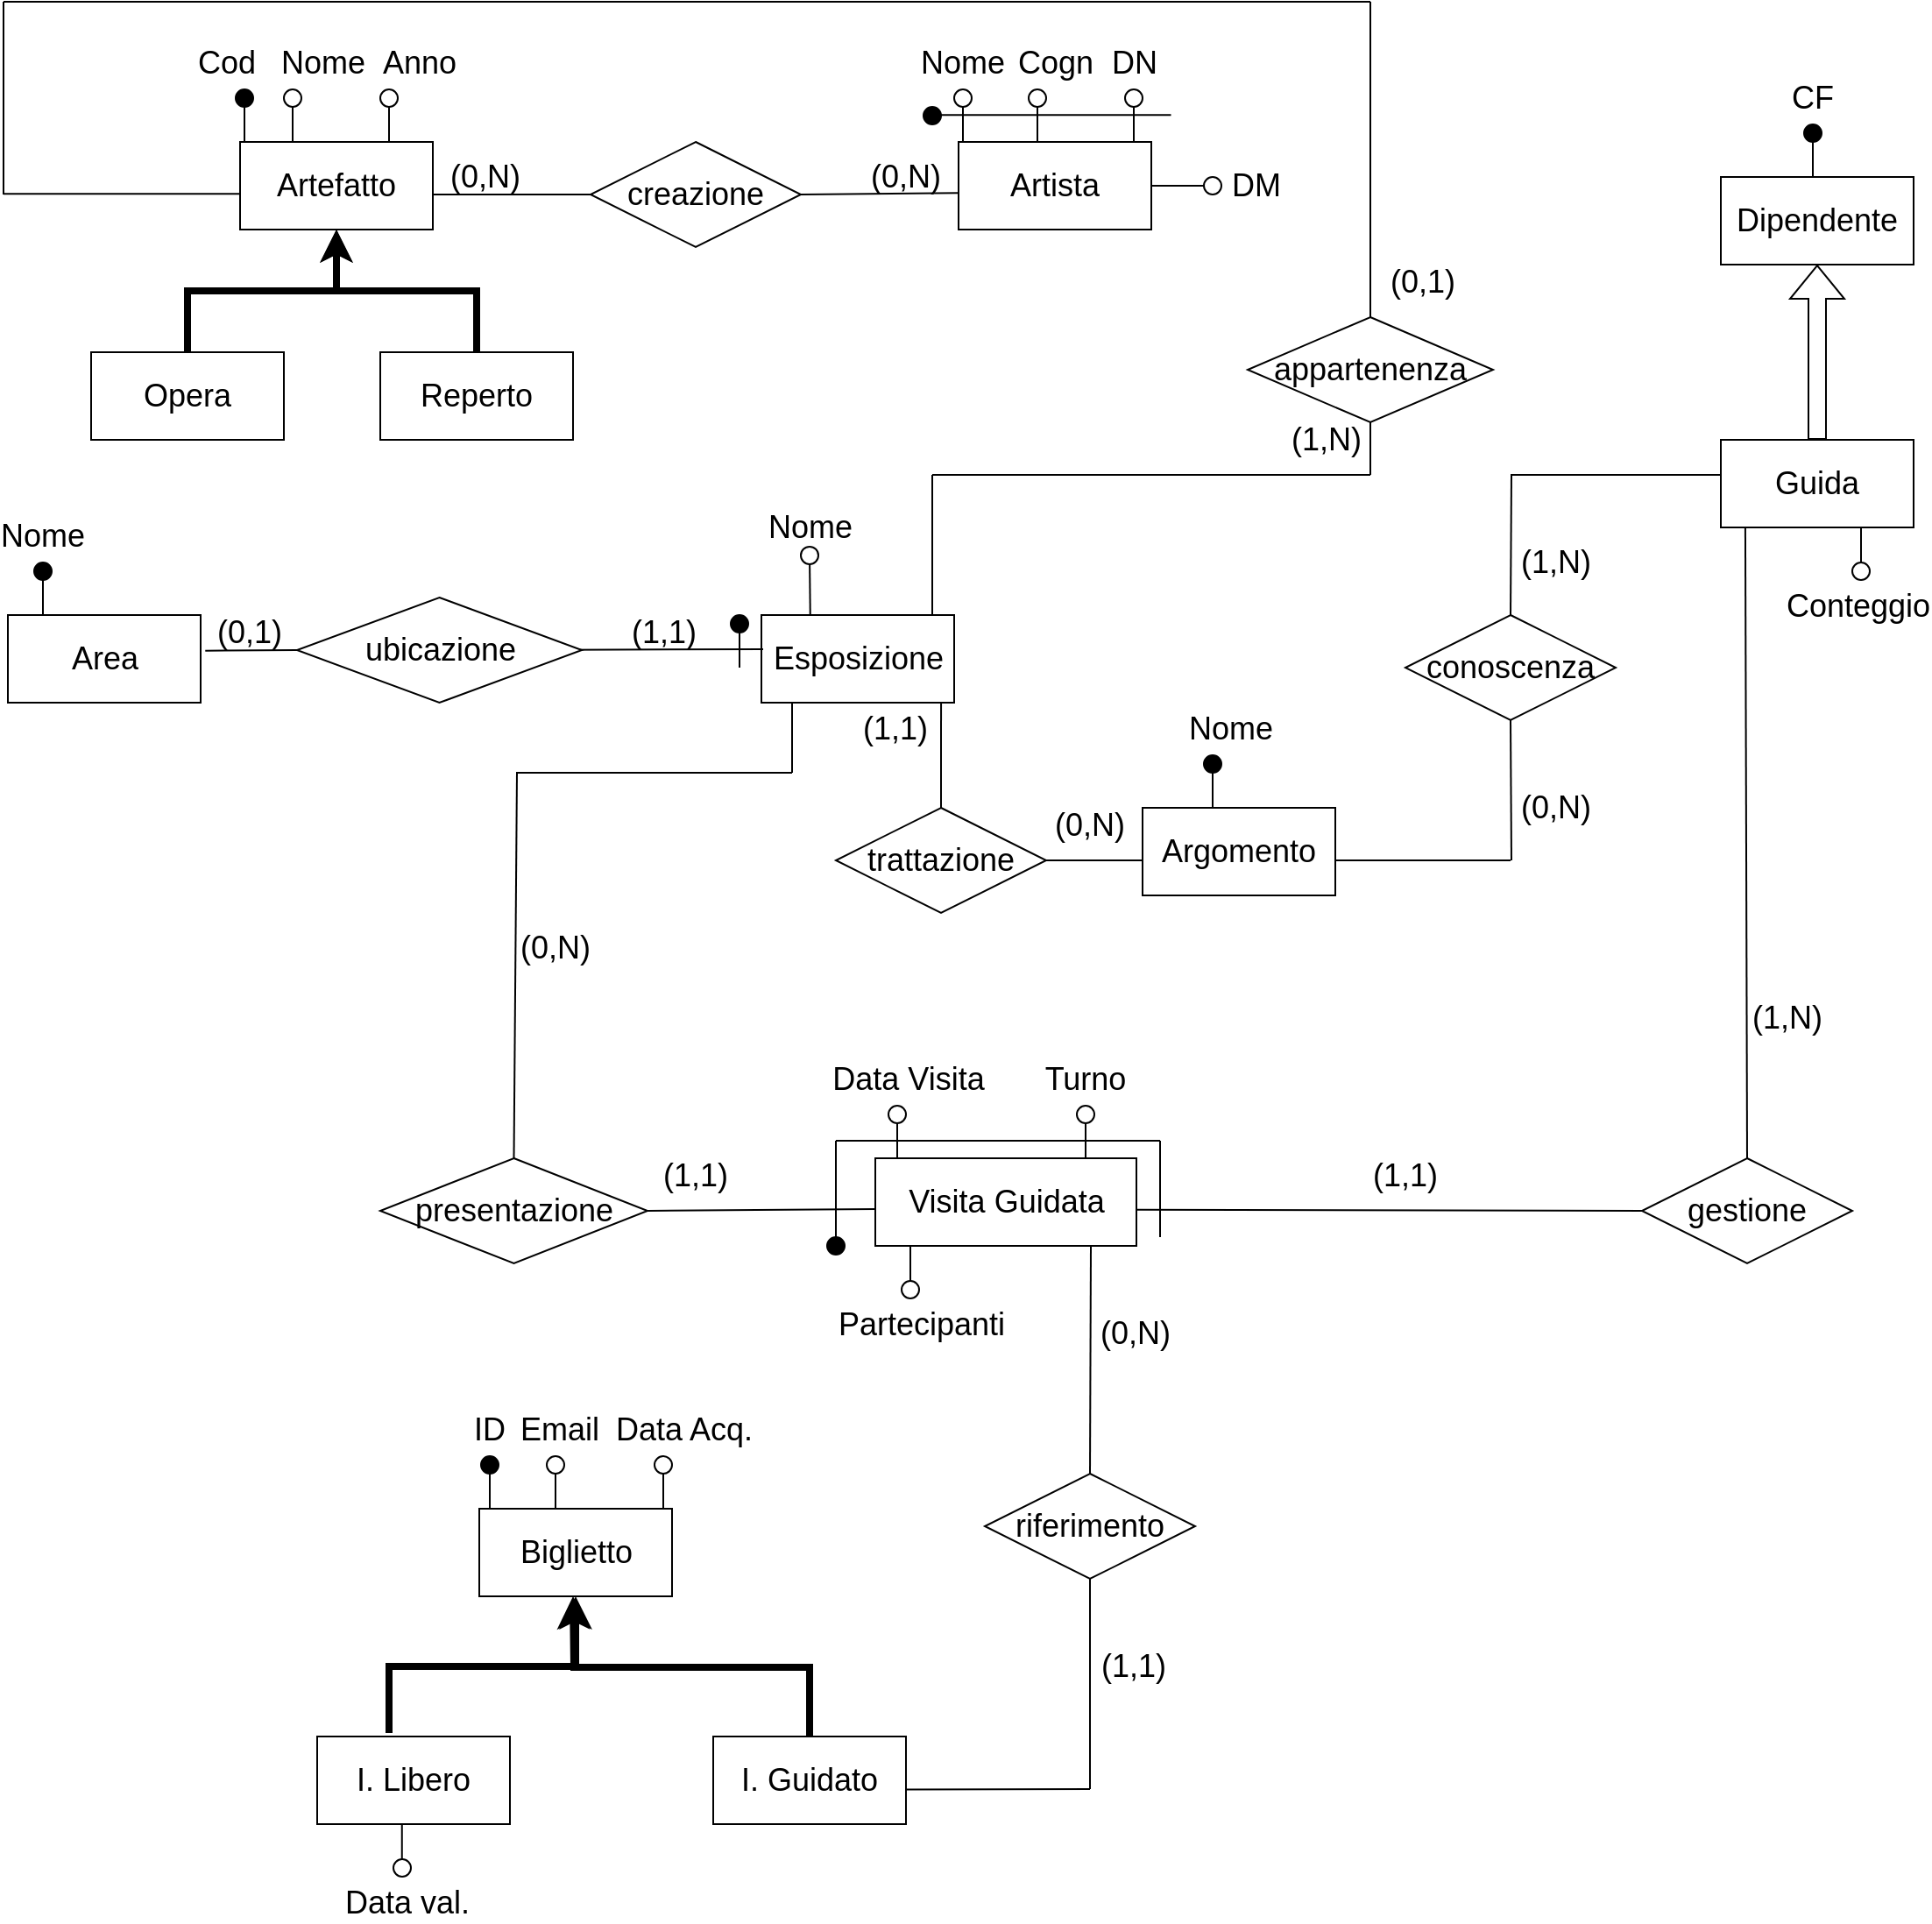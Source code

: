 <mxfile version="27.0.5">
  <diagram name="Pagina-1" id="COeQRHTQGuJaWE0zaVjj">
    <mxGraphModel dx="1822" dy="993" grid="1" gridSize="10" guides="1" tooltips="1" connect="1" arrows="1" fold="1" page="1" pageScale="1" pageWidth="1169" pageHeight="1654" math="0" shadow="0">
      <root>
        <mxCell id="0" />
        <mxCell id="1" parent="0" />
        <mxCell id="VPmdxkoRCYv9EaFTGyUe-1" value="&lt;font style=&quot;font-size: 18px;&quot;&gt;Artefatto&lt;/font&gt;" style="whiteSpace=wrap;html=1;align=center;" parent="1" vertex="1">
          <mxGeometry x="-1005" y="90" width="110" height="50" as="geometry" />
        </mxCell>
        <mxCell id="VPmdxkoRCYv9EaFTGyUe-9" value="" style="endArrow=none;html=1;rounded=0;entryX=0.5;entryY=1;entryDx=0;entryDy=0;entryPerimeter=0;" parent="1" source="VPmdxkoRCYv9EaFTGyUe-26" edge="1">
          <mxGeometry width="50" height="50" relative="1" as="geometry">
            <mxPoint x="-1002.5" y="90" as="sourcePoint" />
            <mxPoint x="-1002.5" y="70" as="targetPoint" />
          </mxGeometry>
        </mxCell>
        <mxCell id="VPmdxkoRCYv9EaFTGyUe-10" value="&lt;font style=&quot;font-size: 18px;&quot;&gt;Cod&lt;/font&gt;" style="text;html=1;align=center;verticalAlign=middle;whiteSpace=wrap;rounded=0;" parent="1" vertex="1">
          <mxGeometry x="-1035" y="40" width="45" height="10" as="geometry" />
        </mxCell>
        <mxCell id="VPmdxkoRCYv9EaFTGyUe-11" value="" style="verticalLabelPosition=bottom;verticalAlign=top;html=1;shape=mxgraph.flowchart.on-page_reference;" parent="1" vertex="1">
          <mxGeometry x="-980" y="60" width="10" height="10" as="geometry" />
        </mxCell>
        <mxCell id="VPmdxkoRCYv9EaFTGyUe-12" value="" style="endArrow=none;html=1;rounded=0;entryX=0.5;entryY=1;entryDx=0;entryDy=0;entryPerimeter=0;" parent="1" target="VPmdxkoRCYv9EaFTGyUe-11" edge="1">
          <mxGeometry width="50" height="50" relative="1" as="geometry">
            <mxPoint x="-975" y="90" as="sourcePoint" />
            <mxPoint x="-930" y="70" as="targetPoint" />
          </mxGeometry>
        </mxCell>
        <mxCell id="VPmdxkoRCYv9EaFTGyUe-13" value="&lt;font style=&quot;font-size: 18px;&quot;&gt;Nome&lt;/font&gt;" style="text;html=1;align=center;verticalAlign=middle;whiteSpace=wrap;rounded=0;" parent="1" vertex="1">
          <mxGeometry x="-980" y="40" width="45" height="10" as="geometry" />
        </mxCell>
        <mxCell id="VPmdxkoRCYv9EaFTGyUe-14" value="" style="verticalLabelPosition=bottom;verticalAlign=top;html=1;shape=mxgraph.flowchart.on-page_reference;" parent="1" vertex="1">
          <mxGeometry x="-925" y="60" width="10" height="10" as="geometry" />
        </mxCell>
        <mxCell id="VPmdxkoRCYv9EaFTGyUe-15" value="" style="endArrow=none;html=1;rounded=0;entryX=0.5;entryY=1;entryDx=0;entryDy=0;entryPerimeter=0;" parent="1" target="VPmdxkoRCYv9EaFTGyUe-14" edge="1">
          <mxGeometry width="50" height="50" relative="1" as="geometry">
            <mxPoint x="-920" y="90" as="sourcePoint" />
            <mxPoint x="-875" y="70" as="targetPoint" />
          </mxGeometry>
        </mxCell>
        <mxCell id="VPmdxkoRCYv9EaFTGyUe-16" value="&lt;font style=&quot;font-size: 18px;&quot;&gt;Anno&lt;/font&gt;" style="text;html=1;align=center;verticalAlign=middle;whiteSpace=wrap;rounded=0;" parent="1" vertex="1">
          <mxGeometry x="-925" y="40" width="45" height="10" as="geometry" />
        </mxCell>
        <mxCell id="VPmdxkoRCYv9EaFTGyUe-28" value="" style="endArrow=none;html=1;rounded=0;entryX=0.5;entryY=1;entryDx=0;entryDy=0;entryPerimeter=0;" parent="1" target="VPmdxkoRCYv9EaFTGyUe-26" edge="1">
          <mxGeometry width="50" height="50" relative="1" as="geometry">
            <mxPoint x="-1002.5" y="90" as="sourcePoint" />
            <mxPoint x="-1002.5" y="70" as="targetPoint" />
          </mxGeometry>
        </mxCell>
        <mxCell id="VPmdxkoRCYv9EaFTGyUe-26" value="" style="verticalLabelPosition=bottom;verticalAlign=top;html=1;shape=mxgraph.flowchart.on-page_reference;fillColor=#000000;" parent="1" vertex="1">
          <mxGeometry x="-1007.5" y="60" width="10" height="10" as="geometry" />
        </mxCell>
        <mxCell id="VPmdxkoRCYv9EaFTGyUe-29" value="&lt;font style=&quot;font-size: 18px;&quot;&gt;Artista&lt;/font&gt;" style="whiteSpace=wrap;html=1;align=center;" parent="1" vertex="1">
          <mxGeometry x="-595" y="90" width="110" height="50" as="geometry" />
        </mxCell>
        <mxCell id="VPmdxkoRCYv9EaFTGyUe-30" value="" style="endArrow=none;html=1;rounded=0;entryX=0.5;entryY=1;entryDx=0;entryDy=0;entryPerimeter=0;" parent="1" source="VPmdxkoRCYv9EaFTGyUe-39" edge="1">
          <mxGeometry width="50" height="50" relative="1" as="geometry">
            <mxPoint x="-592.5" y="90" as="sourcePoint" />
            <mxPoint x="-592.5" y="70" as="targetPoint" />
          </mxGeometry>
        </mxCell>
        <mxCell id="VPmdxkoRCYv9EaFTGyUe-31" value="&lt;font style=&quot;font-size: 18px;&quot;&gt;Nome&lt;/font&gt;" style="text;html=1;align=center;verticalAlign=middle;whiteSpace=wrap;rounded=0;" parent="1" vertex="1">
          <mxGeometry x="-615" y="40" width="45" height="10" as="geometry" />
        </mxCell>
        <mxCell id="VPmdxkoRCYv9EaFTGyUe-32" value="" style="verticalLabelPosition=bottom;verticalAlign=top;html=1;shape=mxgraph.flowchart.on-page_reference;" parent="1" vertex="1">
          <mxGeometry x="-555" y="60" width="10" height="10" as="geometry" />
        </mxCell>
        <mxCell id="VPmdxkoRCYv9EaFTGyUe-33" value="" style="endArrow=none;html=1;rounded=0;entryX=0.5;entryY=1;entryDx=0;entryDy=0;entryPerimeter=0;" parent="1" target="VPmdxkoRCYv9EaFTGyUe-32" edge="1">
          <mxGeometry width="50" height="50" relative="1" as="geometry">
            <mxPoint x="-550" y="90" as="sourcePoint" />
            <mxPoint x="-505" y="70" as="targetPoint" />
          </mxGeometry>
        </mxCell>
        <mxCell id="VPmdxkoRCYv9EaFTGyUe-34" value="&lt;font style=&quot;font-size: 18px;&quot;&gt;Cogn&lt;/font&gt;" style="text;html=1;align=center;verticalAlign=middle;whiteSpace=wrap;rounded=0;" parent="1" vertex="1">
          <mxGeometry x="-562.5" y="40" width="45" height="10" as="geometry" />
        </mxCell>
        <mxCell id="VPmdxkoRCYv9EaFTGyUe-35" value="" style="verticalLabelPosition=bottom;verticalAlign=top;html=1;shape=mxgraph.flowchart.on-page_reference;" parent="1" vertex="1">
          <mxGeometry x="-500" y="60" width="10" height="10" as="geometry" />
        </mxCell>
        <mxCell id="VPmdxkoRCYv9EaFTGyUe-36" value="" style="endArrow=none;html=1;rounded=0;entryX=0.5;entryY=1;entryDx=0;entryDy=0;entryPerimeter=0;" parent="1" target="VPmdxkoRCYv9EaFTGyUe-35" edge="1">
          <mxGeometry width="50" height="50" relative="1" as="geometry">
            <mxPoint x="-495" y="90" as="sourcePoint" />
            <mxPoint x="-450" y="70" as="targetPoint" />
          </mxGeometry>
        </mxCell>
        <mxCell id="VPmdxkoRCYv9EaFTGyUe-37" value="&lt;font style=&quot;font-size: 18px;&quot;&gt;DN&lt;/font&gt;" style="text;html=1;align=center;verticalAlign=middle;whiteSpace=wrap;rounded=0;" parent="1" vertex="1">
          <mxGeometry x="-517.5" y="40" width="45" height="10" as="geometry" />
        </mxCell>
        <mxCell id="VPmdxkoRCYv9EaFTGyUe-38" value="" style="endArrow=none;html=1;rounded=0;entryX=0.5;entryY=1;entryDx=0;entryDy=0;entryPerimeter=0;" parent="1" target="VPmdxkoRCYv9EaFTGyUe-39" edge="1">
          <mxGeometry width="50" height="50" relative="1" as="geometry">
            <mxPoint x="-592.5" y="90" as="sourcePoint" />
            <mxPoint x="-592.5" y="70" as="targetPoint" />
          </mxGeometry>
        </mxCell>
        <mxCell id="VPmdxkoRCYv9EaFTGyUe-39" value="" style="verticalLabelPosition=bottom;verticalAlign=top;html=1;shape=mxgraph.flowchart.on-page_reference;fillColor=#FFFFFF;" parent="1" vertex="1">
          <mxGeometry x="-597.5" y="60" width="10" height="10" as="geometry" />
        </mxCell>
        <mxCell id="VPmdxkoRCYv9EaFTGyUe-52" value="" style="endArrow=none;html=1;rounded=0;exitX=1;exitY=0.5;exitDx=0;exitDy=0;" parent="1" source="VPmdxkoRCYv9EaFTGyUe-51" edge="1">
          <mxGeometry width="50" height="50" relative="1" as="geometry">
            <mxPoint x="-432.5" y="120" as="sourcePoint" />
            <mxPoint x="-455" y="115" as="targetPoint" />
          </mxGeometry>
        </mxCell>
        <mxCell id="VPmdxkoRCYv9EaFTGyUe-53" value="&lt;font style=&quot;font-size: 18px;&quot;&gt;DM&lt;/font&gt;" style="text;html=1;align=center;verticalAlign=middle;whiteSpace=wrap;rounded=0;" parent="1" vertex="1">
          <mxGeometry x="-445" y="110" width="40" height="10" as="geometry" />
        </mxCell>
        <mxCell id="VPmdxkoRCYv9EaFTGyUe-54" value="" style="endArrow=none;html=1;rounded=0;exitX=1;exitY=0.5;exitDx=0;exitDy=0;" parent="1" source="VPmdxkoRCYv9EaFTGyUe-29" target="VPmdxkoRCYv9EaFTGyUe-51" edge="1">
          <mxGeometry width="50" height="50" relative="1" as="geometry">
            <mxPoint x="-485" y="115" as="sourcePoint" />
            <mxPoint x="-455" y="115" as="targetPoint" />
          </mxGeometry>
        </mxCell>
        <mxCell id="VPmdxkoRCYv9EaFTGyUe-51" value="" style="verticalLabelPosition=bottom;verticalAlign=top;html=1;shape=mxgraph.flowchart.on-page_reference;" parent="1" vertex="1">
          <mxGeometry x="-455" y="110" width="10" height="10" as="geometry" />
        </mxCell>
        <mxCell id="VPmdxkoRCYv9EaFTGyUe-55" value="" style="endArrow=none;html=1;rounded=0;" parent="1" edge="1">
          <mxGeometry width="50" height="50" relative="1" as="geometry">
            <mxPoint x="-606.25" y="74.58" as="sourcePoint" />
            <mxPoint x="-473.75" y="74.58" as="targetPoint" />
          </mxGeometry>
        </mxCell>
        <mxCell id="VPmdxkoRCYv9EaFTGyUe-56" value="" style="verticalLabelPosition=bottom;verticalAlign=top;html=1;shape=mxgraph.flowchart.on-page_reference;fillColor=#000000;" parent="1" vertex="1">
          <mxGeometry x="-615" y="70" width="10" height="10" as="geometry" />
        </mxCell>
        <mxCell id="VPmdxkoRCYv9EaFTGyUe-57" value="" style="endArrow=none;html=1;rounded=0;entryX=0;entryY=0.5;entryDx=0;entryDy=0;" parent="1" target="VPmdxkoRCYv9EaFTGyUe-59" edge="1">
          <mxGeometry width="50" height="50" relative="1" as="geometry">
            <mxPoint x="-895" y="120" as="sourcePoint" />
            <mxPoint x="-805" y="120" as="targetPoint" />
          </mxGeometry>
        </mxCell>
        <mxCell id="VPmdxkoRCYv9EaFTGyUe-58" value="" style="endArrow=none;html=1;rounded=0;exitX=1;exitY=0.5;exitDx=0;exitDy=0;" parent="1" source="VPmdxkoRCYv9EaFTGyUe-59" edge="1">
          <mxGeometry width="50" height="50" relative="1" as="geometry">
            <mxPoint x="-685" y="119" as="sourcePoint" />
            <mxPoint x="-595" y="119.17" as="targetPoint" />
          </mxGeometry>
        </mxCell>
        <mxCell id="VPmdxkoRCYv9EaFTGyUe-59" value="&lt;font style=&quot;font-size: 18px;&quot;&gt;creazione&lt;/font&gt;" style="shape=rhombus;perimeter=rhombusPerimeter;whiteSpace=wrap;html=1;align=center;" parent="1" vertex="1">
          <mxGeometry x="-805" y="90" width="120" height="60" as="geometry" />
        </mxCell>
        <mxCell id="VPmdxkoRCYv9EaFTGyUe-68" style="edgeStyle=orthogonalEdgeStyle;rounded=0;orthogonalLoop=1;jettySize=auto;html=1;entryX=0.5;entryY=1;entryDx=0;entryDy=0;strokeWidth=4;" parent="1" source="VPmdxkoRCYv9EaFTGyUe-66" target="VPmdxkoRCYv9EaFTGyUe-1" edge="1">
          <mxGeometry relative="1" as="geometry" />
        </mxCell>
        <mxCell id="VPmdxkoRCYv9EaFTGyUe-66" value="&lt;font style=&quot;font-size: 18px;&quot;&gt;Opera&lt;/font&gt;" style="whiteSpace=wrap;html=1;align=center;" parent="1" vertex="1">
          <mxGeometry x="-1090" y="210" width="110" height="50" as="geometry" />
        </mxCell>
        <mxCell id="VPmdxkoRCYv9EaFTGyUe-69" style="edgeStyle=orthogonalEdgeStyle;rounded=0;orthogonalLoop=1;jettySize=auto;html=1;entryX=0.5;entryY=1;entryDx=0;entryDy=0;strokeWidth=4;" parent="1" source="VPmdxkoRCYv9EaFTGyUe-67" target="VPmdxkoRCYv9EaFTGyUe-1" edge="1">
          <mxGeometry relative="1" as="geometry" />
        </mxCell>
        <mxCell id="VPmdxkoRCYv9EaFTGyUe-67" value="&lt;font style=&quot;font-size: 18px;&quot;&gt;Reperto&lt;/font&gt;" style="whiteSpace=wrap;html=1;align=center;" parent="1" vertex="1">
          <mxGeometry x="-925" y="210" width="110" height="50" as="geometry" />
        </mxCell>
        <mxCell id="VPmdxkoRCYv9EaFTGyUe-70" value="&lt;font style=&quot;font-size: 18px;&quot;&gt;(0,N)&lt;/font&gt;" style="text;html=1;align=center;verticalAlign=middle;whiteSpace=wrap;rounded=0;" parent="1" vertex="1">
          <mxGeometry x="-885" y="100" width="40" height="20" as="geometry" />
        </mxCell>
        <mxCell id="VPmdxkoRCYv9EaFTGyUe-71" value="&lt;font style=&quot;font-size: 18px;&quot;&gt;(0,N)&lt;/font&gt;" style="text;html=1;align=center;verticalAlign=middle;whiteSpace=wrap;rounded=0;" parent="1" vertex="1">
          <mxGeometry x="-645" y="100" width="40" height="20" as="geometry" />
        </mxCell>
        <mxCell id="VPmdxkoRCYv9EaFTGyUe-121" value="&lt;span style=&quot;font-size: 18px;&quot;&gt;Area&lt;/span&gt;" style="whiteSpace=wrap;html=1;align=center;" parent="1" vertex="1">
          <mxGeometry x="-1137.5" y="360" width="110" height="50" as="geometry" />
        </mxCell>
        <mxCell id="VPmdxkoRCYv9EaFTGyUe-122" value="" style="endArrow=none;html=1;rounded=0;entryX=0.5;entryY=1;entryDx=0;entryDy=0;entryPerimeter=0;" parent="1" source="VPmdxkoRCYv9EaFTGyUe-131" edge="1">
          <mxGeometry width="50" height="50" relative="1" as="geometry">
            <mxPoint x="-1117.5" y="360" as="sourcePoint" />
            <mxPoint x="-1117.5" y="340" as="targetPoint" />
          </mxGeometry>
        </mxCell>
        <mxCell id="VPmdxkoRCYv9EaFTGyUe-123" value="&lt;span style=&quot;font-size: 18px;&quot;&gt;Nome&lt;/span&gt;" style="text;html=1;align=center;verticalAlign=middle;whiteSpace=wrap;rounded=0;" parent="1" vertex="1">
          <mxGeometry x="-1140" y="310" width="45" height="10" as="geometry" />
        </mxCell>
        <mxCell id="VPmdxkoRCYv9EaFTGyUe-130" value="" style="endArrow=none;html=1;rounded=0;entryX=0.5;entryY=1;entryDx=0;entryDy=0;entryPerimeter=0;" parent="1" target="VPmdxkoRCYv9EaFTGyUe-131" edge="1">
          <mxGeometry width="50" height="50" relative="1" as="geometry">
            <mxPoint x="-1117.5" y="360" as="sourcePoint" />
            <mxPoint x="-1117.5" y="340" as="targetPoint" />
          </mxGeometry>
        </mxCell>
        <mxCell id="VPmdxkoRCYv9EaFTGyUe-131" value="" style="verticalLabelPosition=bottom;verticalAlign=top;html=1;shape=mxgraph.flowchart.on-page_reference;fillColor=#000000;" parent="1" vertex="1">
          <mxGeometry x="-1122.5" y="330" width="10" height="10" as="geometry" />
        </mxCell>
        <mxCell id="VPmdxkoRCYv9EaFTGyUe-138" value="&lt;span style=&quot;font-size: 18px;&quot;&gt;Esposizione&lt;/span&gt;" style="whiteSpace=wrap;html=1;align=center;" parent="1" vertex="1">
          <mxGeometry x="-707.5" y="360" width="110" height="50" as="geometry" />
        </mxCell>
        <mxCell id="VPmdxkoRCYv9EaFTGyUe-154" value="" style="endArrow=none;html=1;rounded=0;entryX=0;entryY=0.5;entryDx=0;entryDy=0;exitX=1.024;exitY=0.407;exitDx=0;exitDy=0;exitPerimeter=0;" parent="1" source="VPmdxkoRCYv9EaFTGyUe-121" target="VPmdxkoRCYv9EaFTGyUe-156" edge="1">
          <mxGeometry width="50" height="50" relative="1" as="geometry">
            <mxPoint x="-1032.5" y="380" as="sourcePoint" />
            <mxPoint x="-942.5" y="380" as="targetPoint" />
          </mxGeometry>
        </mxCell>
        <mxCell id="VPmdxkoRCYv9EaFTGyUe-155" value="" style="endArrow=none;html=1;rounded=0;exitX=1;exitY=0.5;exitDx=0;exitDy=0;entryX=0.009;entryY=0.39;entryDx=0;entryDy=0;entryPerimeter=0;" parent="1" target="VPmdxkoRCYv9EaFTGyUe-138" edge="1">
          <mxGeometry width="50" height="50" relative="1" as="geometry">
            <mxPoint x="-852.5" y="380" as="sourcePoint" />
            <mxPoint x="-733.5" y="379.17" as="targetPoint" />
          </mxGeometry>
        </mxCell>
        <mxCell id="VPmdxkoRCYv9EaFTGyUe-156" value="&lt;span style=&quot;font-size: 18px;&quot;&gt;ubicazione&lt;/span&gt;" style="shape=rhombus;perimeter=rhombusPerimeter;whiteSpace=wrap;html=1;align=center;" parent="1" vertex="1">
          <mxGeometry x="-972.5" y="350" width="162.5" height="60" as="geometry" />
        </mxCell>
        <mxCell id="VPmdxkoRCYv9EaFTGyUe-157" value="&lt;font style=&quot;font-size: 18px;&quot;&gt;(0,1)&lt;/font&gt;" style="text;html=1;align=center;verticalAlign=middle;whiteSpace=wrap;rounded=0;" parent="1" vertex="1">
          <mxGeometry x="-1017.5" y="360" width="35" height="20" as="geometry" />
        </mxCell>
        <mxCell id="VPmdxkoRCYv9EaFTGyUe-158" value="&lt;font style=&quot;font-size: 18px;&quot;&gt;(1,1)&lt;/font&gt;" style="text;html=1;align=center;verticalAlign=middle;whiteSpace=wrap;rounded=0;" parent="1" vertex="1">
          <mxGeometry x="-783.5" y="360" width="40" height="20" as="geometry" />
        </mxCell>
        <mxCell id="VPmdxkoRCYv9EaFTGyUe-184" value="" style="endArrow=none;html=1;rounded=0;entryX=0.617;entryY=-0.019;entryDx=0;entryDy=0;entryPerimeter=0;" parent="1" source="VPmdxkoRCYv9EaFTGyUe-186" edge="1">
          <mxGeometry width="50" height="50" relative="1" as="geometry">
            <mxPoint x="-725.12" y="325.95" as="sourcePoint" />
            <mxPoint x="-679.63" y="360.0" as="targetPoint" />
          </mxGeometry>
        </mxCell>
        <mxCell id="VPmdxkoRCYv9EaFTGyUe-186" value="" style="verticalLabelPosition=bottom;verticalAlign=top;html=1;shape=mxgraph.flowchart.on-page_reference;fillColor=#FFFFFF;" parent="1" vertex="1">
          <mxGeometry x="-685" y="320.95" width="10" height="10" as="geometry" />
        </mxCell>
        <mxCell id="VPmdxkoRCYv9EaFTGyUe-196" value="" style="endArrow=none;html=1;rounded=0;entryX=0;entryY=0.5;entryDx=0;entryDy=0;" parent="1" edge="1">
          <mxGeometry relative="1" as="geometry">
            <mxPoint x="-1140" y="119.6" as="sourcePoint" />
            <mxPoint x="-1005" y="119.6" as="targetPoint" />
          </mxGeometry>
        </mxCell>
        <mxCell id="VPmdxkoRCYv9EaFTGyUe-197" value="" style="endArrow=none;html=1;rounded=0;" parent="1" edge="1">
          <mxGeometry relative="1" as="geometry">
            <mxPoint x="-1140" y="10" as="sourcePoint" />
            <mxPoint x="-360" y="10" as="targetPoint" />
          </mxGeometry>
        </mxCell>
        <mxCell id="VPmdxkoRCYv9EaFTGyUe-198" value="" style="endArrow=none;html=1;rounded=0;" parent="1" edge="1">
          <mxGeometry relative="1" as="geometry">
            <mxPoint x="-1140" y="120" as="sourcePoint" />
            <mxPoint x="-1140" y="10" as="targetPoint" />
          </mxGeometry>
        </mxCell>
        <mxCell id="VPmdxkoRCYv9EaFTGyUe-199" value="" style="endArrow=none;html=1;rounded=0;exitX=0.5;exitY=0;exitDx=0;exitDy=0;" parent="1" source="VPmdxkoRCYv9EaFTGyUe-200" edge="1">
          <mxGeometry relative="1" as="geometry">
            <mxPoint x="-360" y="70" as="sourcePoint" />
            <mxPoint x="-360" y="10" as="targetPoint" />
          </mxGeometry>
        </mxCell>
        <mxCell id="VPmdxkoRCYv9EaFTGyUe-200" value="&lt;span style=&quot;font-size: 18px;&quot;&gt;appartenenza&lt;/span&gt;" style="shape=rhombus;perimeter=rhombusPerimeter;whiteSpace=wrap;html=1;align=center;" parent="1" vertex="1">
          <mxGeometry x="-430" y="190" width="140" height="60" as="geometry" />
        </mxCell>
        <mxCell id="VPmdxkoRCYv9EaFTGyUe-201" value="" style="endArrow=none;html=1;rounded=0;" parent="1" edge="1">
          <mxGeometry relative="1" as="geometry">
            <mxPoint x="-610" y="360" as="sourcePoint" />
            <mxPoint x="-610" y="280" as="targetPoint" />
          </mxGeometry>
        </mxCell>
        <mxCell id="VPmdxkoRCYv9EaFTGyUe-202" value="" style="endArrow=none;html=1;rounded=0;" parent="1" edge="1">
          <mxGeometry relative="1" as="geometry">
            <mxPoint x="-610" y="280" as="sourcePoint" />
            <mxPoint x="-360" y="280" as="targetPoint" />
          </mxGeometry>
        </mxCell>
        <mxCell id="VPmdxkoRCYv9EaFTGyUe-203" value="" style="endArrow=none;html=1;rounded=0;entryX=0.5;entryY=1;entryDx=0;entryDy=0;" parent="1" target="VPmdxkoRCYv9EaFTGyUe-200" edge="1">
          <mxGeometry relative="1" as="geometry">
            <mxPoint x="-360" y="280" as="sourcePoint" />
            <mxPoint x="-470" y="510" as="targetPoint" />
          </mxGeometry>
        </mxCell>
        <mxCell id="VPmdxkoRCYv9EaFTGyUe-204" value="&lt;font style=&quot;font-size: 18px;&quot;&gt;(1,N)&lt;/font&gt;" style="text;html=1;align=center;verticalAlign=middle;whiteSpace=wrap;rounded=0;" parent="1" vertex="1">
          <mxGeometry x="-405" y="250" width="40" height="20" as="geometry" />
        </mxCell>
        <mxCell id="VPmdxkoRCYv9EaFTGyUe-205" value="&lt;font style=&quot;font-size: 18px;&quot;&gt;(0,1)&lt;/font&gt;" style="text;html=1;align=center;verticalAlign=middle;whiteSpace=wrap;rounded=0;" parent="1" vertex="1">
          <mxGeometry x="-350" y="160" width="40" height="20" as="geometry" />
        </mxCell>
        <mxCell id="VPmdxkoRCYv9EaFTGyUe-206" value="&lt;font style=&quot;font-size: 18px;&quot;&gt;Dipendente&lt;/font&gt;" style="whiteSpace=wrap;html=1;align=center;" parent="1" vertex="1">
          <mxGeometry x="-160" y="110" width="110" height="50" as="geometry" />
        </mxCell>
        <mxCell id="VPmdxkoRCYv9EaFTGyUe-207" value="" style="endArrow=none;html=1;rounded=0;entryX=0.5;entryY=1;entryDx=0;entryDy=0;entryPerimeter=0;" parent="1" source="VPmdxkoRCYv9EaFTGyUe-216" edge="1">
          <mxGeometry width="50" height="50" relative="1" as="geometry">
            <mxPoint x="-107.5" y="110" as="sourcePoint" />
            <mxPoint x="-107.5" y="90" as="targetPoint" />
          </mxGeometry>
        </mxCell>
        <mxCell id="VPmdxkoRCYv9EaFTGyUe-208" value="&lt;span style=&quot;font-size: 18px;&quot;&gt;CF&lt;/span&gt;" style="text;html=1;align=center;verticalAlign=middle;whiteSpace=wrap;rounded=0;" parent="1" vertex="1">
          <mxGeometry x="-130" y="60" width="45" height="10" as="geometry" />
        </mxCell>
        <mxCell id="VPmdxkoRCYv9EaFTGyUe-215" value="" style="endArrow=none;html=1;rounded=0;entryX=0.5;entryY=1;entryDx=0;entryDy=0;entryPerimeter=0;" parent="1" target="VPmdxkoRCYv9EaFTGyUe-216" edge="1">
          <mxGeometry width="50" height="50" relative="1" as="geometry">
            <mxPoint x="-107.5" y="110" as="sourcePoint" />
            <mxPoint x="-107.5" y="90" as="targetPoint" />
          </mxGeometry>
        </mxCell>
        <mxCell id="VPmdxkoRCYv9EaFTGyUe-216" value="" style="verticalLabelPosition=bottom;verticalAlign=top;html=1;shape=mxgraph.flowchart.on-page_reference;fillColor=#000000;" parent="1" vertex="1">
          <mxGeometry x="-112.5" y="80" width="10" height="10" as="geometry" />
        </mxCell>
        <mxCell id="VPmdxkoRCYv9EaFTGyUe-228" value="&lt;span style=&quot;font-size: 18px;&quot;&gt;Guida&lt;/span&gt;" style="whiteSpace=wrap;html=1;align=center;" parent="1" vertex="1">
          <mxGeometry x="-160" y="260" width="110" height="50" as="geometry" />
        </mxCell>
        <mxCell id="VPmdxkoRCYv9EaFTGyUe-236" value="" style="verticalLabelPosition=bottom;verticalAlign=top;html=1;shape=mxgraph.flowchart.on-page_reference;" parent="1" vertex="1">
          <mxGeometry x="-85" y="330" width="10" height="10" as="geometry" />
        </mxCell>
        <mxCell id="VPmdxkoRCYv9EaFTGyUe-237" value="" style="endArrow=none;html=1;rounded=0;entryX=0.5;entryY=0;entryDx=0;entryDy=0;entryPerimeter=0;" parent="1" target="VPmdxkoRCYv9EaFTGyUe-236" edge="1">
          <mxGeometry width="50" height="50" relative="1" as="geometry">
            <mxPoint x="-80" y="310" as="sourcePoint" />
            <mxPoint x="-34" y="340" as="targetPoint" />
          </mxGeometry>
        </mxCell>
        <mxCell id="VPmdxkoRCYv9EaFTGyUe-238" value="&lt;span style=&quot;font-size: 18px;&quot;&gt;Conteggio&lt;/span&gt;" style="text;html=1;align=center;verticalAlign=middle;whiteSpace=wrap;rounded=0;" parent="1" vertex="1">
          <mxGeometry x="-104" y="350" width="45" height="10" as="geometry" />
        </mxCell>
        <mxCell id="VPmdxkoRCYv9EaFTGyUe-243" value="&lt;span style=&quot;font-size: 18px;&quot;&gt;Argomento&lt;/span&gt;" style="whiteSpace=wrap;html=1;align=center;" parent="1" vertex="1">
          <mxGeometry x="-490" y="470" width="110" height="50" as="geometry" />
        </mxCell>
        <mxCell id="VPmdxkoRCYv9EaFTGyUe-246" value="" style="verticalLabelPosition=bottom;verticalAlign=top;html=1;shape=mxgraph.flowchart.on-page_reference;fillColor=#000000;" parent="1" vertex="1">
          <mxGeometry x="-455" y="440" width="10" height="10" as="geometry" />
        </mxCell>
        <mxCell id="VPmdxkoRCYv9EaFTGyUe-247" value="" style="endArrow=none;html=1;rounded=0;entryX=0.5;entryY=1;entryDx=0;entryDy=0;entryPerimeter=0;" parent="1" target="VPmdxkoRCYv9EaFTGyUe-246" edge="1">
          <mxGeometry width="50" height="50" relative="1" as="geometry">
            <mxPoint x="-450" y="470" as="sourcePoint" />
            <mxPoint x="-405" y="450" as="targetPoint" />
          </mxGeometry>
        </mxCell>
        <mxCell id="VPmdxkoRCYv9EaFTGyUe-248" value="&lt;font style=&quot;font-size: 18px;&quot;&gt;Nome&lt;/font&gt;" style="text;html=1;align=center;verticalAlign=middle;whiteSpace=wrap;rounded=0;" parent="1" vertex="1">
          <mxGeometry x="-462.5" y="420" width="45" height="10" as="geometry" />
        </mxCell>
        <mxCell id="VPmdxkoRCYv9EaFTGyUe-258" value="" style="endArrow=none;html=1;rounded=0;entryX=0.5;entryY=0;entryDx=0;entryDy=0;exitX=0.932;exitY=1;exitDx=0;exitDy=0;exitPerimeter=0;" parent="1" source="VPmdxkoRCYv9EaFTGyUe-138" target="VPmdxkoRCYv9EaFTGyUe-260" edge="1">
          <mxGeometry width="50" height="50" relative="1" as="geometry">
            <mxPoint x="-790" y="500" as="sourcePoint" />
            <mxPoint x="-700" y="500" as="targetPoint" />
          </mxGeometry>
        </mxCell>
        <mxCell id="VPmdxkoRCYv9EaFTGyUe-259" value="" style="endArrow=none;html=1;rounded=0;exitX=1;exitY=0.5;exitDx=0;exitDy=0;" parent="1" source="VPmdxkoRCYv9EaFTGyUe-260" edge="1">
          <mxGeometry width="50" height="50" relative="1" as="geometry">
            <mxPoint x="-580" y="499" as="sourcePoint" />
            <mxPoint x="-490" y="500" as="targetPoint" />
          </mxGeometry>
        </mxCell>
        <mxCell id="VPmdxkoRCYv9EaFTGyUe-260" value="&lt;span style=&quot;font-size: 18px;&quot;&gt;trattazione&lt;/span&gt;" style="shape=rhombus;perimeter=rhombusPerimeter;whiteSpace=wrap;html=1;align=center;" parent="1" vertex="1">
          <mxGeometry x="-665" y="470" width="120" height="60" as="geometry" />
        </mxCell>
        <mxCell id="VPmdxkoRCYv9EaFTGyUe-261" value="&lt;font style=&quot;font-size: 18px;&quot;&gt;(1,1)&lt;/font&gt;" style="text;html=1;align=center;verticalAlign=middle;whiteSpace=wrap;rounded=0;" parent="1" vertex="1">
          <mxGeometry x="-651.5" y="415" width="40" height="20" as="geometry" />
        </mxCell>
        <mxCell id="VPmdxkoRCYv9EaFTGyUe-262" value="&lt;font style=&quot;font-size: 18px;&quot;&gt;(0,N)&lt;/font&gt;" style="text;html=1;align=center;verticalAlign=middle;whiteSpace=wrap;rounded=0;" parent="1" vertex="1">
          <mxGeometry x="-540" y="470" width="40" height="20" as="geometry" />
        </mxCell>
        <mxCell id="VPmdxkoRCYv9EaFTGyUe-263" value="&lt;span style=&quot;font-size: 18px;&quot;&gt;conoscenza&lt;/span&gt;" style="shape=rhombus;perimeter=rhombusPerimeter;whiteSpace=wrap;html=1;align=center;" parent="1" vertex="1">
          <mxGeometry x="-340" y="360" width="120" height="60" as="geometry" />
        </mxCell>
        <mxCell id="VPmdxkoRCYv9EaFTGyUe-264" value="" style="endArrow=none;html=1;rounded=0;exitX=0.5;exitY=0;exitDx=0;exitDy=0;" parent="1" source="VPmdxkoRCYv9EaFTGyUe-263" edge="1">
          <mxGeometry width="50" height="50" relative="1" as="geometry">
            <mxPoint x="-331.5" y="300" as="sourcePoint" />
            <mxPoint x="-279.5" y="280" as="targetPoint" />
          </mxGeometry>
        </mxCell>
        <mxCell id="VPmdxkoRCYv9EaFTGyUe-265" value="&lt;font style=&quot;font-size: 18px;&quot;&gt;(1,N)&lt;/font&gt;" style="text;html=1;align=center;verticalAlign=middle;whiteSpace=wrap;rounded=0;" parent="1" vertex="1">
          <mxGeometry x="-274" y="320" width="40" height="20" as="geometry" />
        </mxCell>
        <mxCell id="VPmdxkoRCYv9EaFTGyUe-266" value="" style="endArrow=none;html=1;rounded=0;exitX=0.5;exitY=0;exitDx=0;exitDy=0;entryX=0.5;entryY=1;entryDx=0;entryDy=0;" parent="1" target="VPmdxkoRCYv9EaFTGyUe-263" edge="1">
          <mxGeometry width="50" height="50" relative="1" as="geometry">
            <mxPoint x="-279.5" y="500" as="sourcePoint" />
            <mxPoint x="-279.5" y="420" as="targetPoint" />
          </mxGeometry>
        </mxCell>
        <mxCell id="VPmdxkoRCYv9EaFTGyUe-267" value="&lt;font style=&quot;font-size: 18px;&quot;&gt;(0,N)&lt;/font&gt;" style="text;html=1;align=center;verticalAlign=middle;whiteSpace=wrap;rounded=0;" parent="1" vertex="1">
          <mxGeometry x="-274" y="460" width="40" height="20" as="geometry" />
        </mxCell>
        <mxCell id="VPmdxkoRCYv9EaFTGyUe-268" value="" style="endArrow=none;html=1;rounded=0;" parent="1" edge="1">
          <mxGeometry width="50" height="50" relative="1" as="geometry">
            <mxPoint x="-280" y="280" as="sourcePoint" />
            <mxPoint x="-160" y="280" as="targetPoint" />
          </mxGeometry>
        </mxCell>
        <mxCell id="VPmdxkoRCYv9EaFTGyUe-269" value="" style="endArrow=none;html=1;rounded=0;" parent="1" edge="1">
          <mxGeometry width="50" height="50" relative="1" as="geometry">
            <mxPoint x="-380" y="500" as="sourcePoint" />
            <mxPoint x="-280" y="500" as="targetPoint" />
          </mxGeometry>
        </mxCell>
        <mxCell id="VPmdxkoRCYv9EaFTGyUe-276" value="" style="shape=flexArrow;endArrow=classic;html=1;rounded=0;" parent="1" source="VPmdxkoRCYv9EaFTGyUe-228" edge="1">
          <mxGeometry width="50" height="50" relative="1" as="geometry">
            <mxPoint x="-105.5" y="150" as="sourcePoint" />
            <mxPoint x="-105" y="160" as="targetPoint" />
          </mxGeometry>
        </mxCell>
        <mxCell id="VPmdxkoRCYv9EaFTGyUe-277" value="&lt;span style=&quot;font-size: 18px;&quot;&gt;Visita Guidata&lt;/span&gt;" style="whiteSpace=wrap;html=1;align=center;" parent="1" vertex="1">
          <mxGeometry x="-642.5" y="670" width="149" height="50" as="geometry" />
        </mxCell>
        <mxCell id="VPmdxkoRCYv9EaFTGyUe-280" value="" style="verticalLabelPosition=bottom;verticalAlign=top;html=1;shape=mxgraph.flowchart.on-page_reference;" parent="1" vertex="1">
          <mxGeometry x="-635" y="640" width="10" height="10" as="geometry" />
        </mxCell>
        <mxCell id="VPmdxkoRCYv9EaFTGyUe-281" value="" style="endArrow=none;html=1;rounded=0;entryX=0.5;entryY=1;entryDx=0;entryDy=0;entryPerimeter=0;" parent="1" target="VPmdxkoRCYv9EaFTGyUe-280" edge="1">
          <mxGeometry width="50" height="50" relative="1" as="geometry">
            <mxPoint x="-630" y="670" as="sourcePoint" />
            <mxPoint x="-585" y="650" as="targetPoint" />
          </mxGeometry>
        </mxCell>
        <mxCell id="VPmdxkoRCYv9EaFTGyUe-282" value="&lt;font style=&quot;font-size: 18px;&quot;&gt;Data Visita&lt;/font&gt;" style="text;html=1;align=center;verticalAlign=middle;whiteSpace=wrap;rounded=0;" parent="1" vertex="1">
          <mxGeometry x="-670" y="620" width="92.5" height="10" as="geometry" />
        </mxCell>
        <mxCell id="VPmdxkoRCYv9EaFTGyUe-283" value="" style="verticalLabelPosition=bottom;verticalAlign=top;html=1;shape=mxgraph.flowchart.on-page_reference;" parent="1" vertex="1">
          <mxGeometry x="-527.5" y="640" width="10" height="10" as="geometry" />
        </mxCell>
        <mxCell id="VPmdxkoRCYv9EaFTGyUe-284" value="" style="endArrow=none;html=1;rounded=0;entryX=0.5;entryY=1;entryDx=0;entryDy=0;entryPerimeter=0;" parent="1" target="VPmdxkoRCYv9EaFTGyUe-283" edge="1">
          <mxGeometry width="50" height="50" relative="1" as="geometry">
            <mxPoint x="-522.5" y="670" as="sourcePoint" />
            <mxPoint x="-477.5" y="650" as="targetPoint" />
          </mxGeometry>
        </mxCell>
        <mxCell id="VPmdxkoRCYv9EaFTGyUe-285" value="&lt;span style=&quot;font-size: 18px;&quot;&gt;Turno&lt;/span&gt;" style="text;html=1;align=center;verticalAlign=middle;whiteSpace=wrap;rounded=0;" parent="1" vertex="1">
          <mxGeometry x="-545" y="620" width="45" height="10" as="geometry" />
        </mxCell>
        <mxCell id="VPmdxkoRCYv9EaFTGyUe-288" value="" style="verticalLabelPosition=bottom;verticalAlign=top;html=1;shape=mxgraph.flowchart.on-page_reference;" parent="1" vertex="1">
          <mxGeometry x="-627.5" y="740" width="10" height="10" as="geometry" />
        </mxCell>
        <mxCell id="VPmdxkoRCYv9EaFTGyUe-289" value="" style="endArrow=none;html=1;rounded=0;entryX=0.5;entryY=0;entryDx=0;entryDy=0;entryPerimeter=0;" parent="1" target="VPmdxkoRCYv9EaFTGyUe-288" edge="1">
          <mxGeometry width="50" height="50" relative="1" as="geometry">
            <mxPoint x="-622.5" y="720" as="sourcePoint" />
            <mxPoint x="-577.5" y="750" as="targetPoint" />
          </mxGeometry>
        </mxCell>
        <mxCell id="VPmdxkoRCYv9EaFTGyUe-290" value="&lt;span style=&quot;font-size: 18px;&quot;&gt;Partecipanti&lt;/span&gt;" style="text;html=1;align=center;verticalAlign=middle;whiteSpace=wrap;rounded=0;" parent="1" vertex="1">
          <mxGeometry x="-670" y="760" width="107.5" height="10" as="geometry" />
        </mxCell>
        <mxCell id="VPmdxkoRCYv9EaFTGyUe-291" value="&lt;font style=&quot;font-size: 18px;&quot;&gt;gestione&lt;/font&gt;" style="shape=rhombus;perimeter=rhombusPerimeter;whiteSpace=wrap;html=1;align=center;" parent="1" vertex="1">
          <mxGeometry x="-205" y="670" width="120" height="60" as="geometry" />
        </mxCell>
        <mxCell id="VPmdxkoRCYv9EaFTGyUe-292" value="" style="endArrow=none;html=1;rounded=0;exitX=0.5;exitY=0;exitDx=0;exitDy=0;entryX=0.127;entryY=1.004;entryDx=0;entryDy=0;entryPerimeter=0;" parent="1" source="VPmdxkoRCYv9EaFTGyUe-291" target="VPmdxkoRCYv9EaFTGyUe-228" edge="1">
          <mxGeometry width="50" height="50" relative="1" as="geometry">
            <mxPoint x="-196.5" y="570" as="sourcePoint" />
            <mxPoint x="-144.5" y="550" as="targetPoint" />
          </mxGeometry>
        </mxCell>
        <mxCell id="VPmdxkoRCYv9EaFTGyUe-293" value="&lt;span style=&quot;font-size: 18px;&quot;&gt;(1,N)&lt;/span&gt;" style="text;html=1;align=center;verticalAlign=middle;whiteSpace=wrap;rounded=0;" parent="1" vertex="1">
          <mxGeometry x="-142.5" y="580" width="40" height="20" as="geometry" />
        </mxCell>
        <mxCell id="VPmdxkoRCYv9EaFTGyUe-294" value="" style="endArrow=none;html=1;rounded=0;entryX=0;entryY=0.5;entryDx=0;entryDy=0;exitX=0.998;exitY=0.588;exitDx=0;exitDy=0;exitPerimeter=0;" parent="1" source="VPmdxkoRCYv9EaFTGyUe-277" target="VPmdxkoRCYv9EaFTGyUe-291" edge="1">
          <mxGeometry width="50" height="50" relative="1" as="geometry">
            <mxPoint x="-440" y="690" as="sourcePoint" />
            <mxPoint x="-205" y="640" as="targetPoint" />
          </mxGeometry>
        </mxCell>
        <mxCell id="VPmdxkoRCYv9EaFTGyUe-295" value="&lt;font style=&quot;font-size: 18px;&quot;&gt;(1,1)&lt;/font&gt;" style="text;html=1;align=center;verticalAlign=middle;whiteSpace=wrap;rounded=0;" parent="1" vertex="1">
          <mxGeometry x="-360" y="670" width="40" height="20" as="geometry" />
        </mxCell>
        <mxCell id="VPmdxkoRCYv9EaFTGyUe-296" value="&lt;span style=&quot;font-size: 18px;&quot;&gt;presentazione&lt;/span&gt;" style="shape=rhombus;perimeter=rhombusPerimeter;whiteSpace=wrap;html=1;align=center;" parent="1" vertex="1">
          <mxGeometry x="-925" y="670" width="152.5" height="60" as="geometry" />
        </mxCell>
        <mxCell id="VPmdxkoRCYv9EaFTGyUe-297" value="" style="endArrow=none;html=1;rounded=0;exitX=0.5;exitY=0;exitDx=0;exitDy=0;" parent="1" source="VPmdxkoRCYv9EaFTGyUe-296" edge="1">
          <mxGeometry width="50" height="50" relative="1" as="geometry">
            <mxPoint x="-899" y="610" as="sourcePoint" />
            <mxPoint x="-847" y="450" as="targetPoint" />
          </mxGeometry>
        </mxCell>
        <mxCell id="VPmdxkoRCYv9EaFTGyUe-298" value="&lt;font style=&quot;font-size: 18px;&quot;&gt;(0,N)&lt;/font&gt;" style="text;html=1;align=center;verticalAlign=middle;whiteSpace=wrap;rounded=0;" parent="1" vertex="1">
          <mxGeometry x="-845" y="540" width="40" height="20" as="geometry" />
        </mxCell>
        <mxCell id="VPmdxkoRCYv9EaFTGyUe-299" value="" style="endArrow=none;html=1;rounded=0;exitX=0.001;exitY=0.58;exitDx=0;exitDy=0;entryX=1;entryY=0.5;entryDx=0;entryDy=0;exitPerimeter=0;" parent="1" source="VPmdxkoRCYv9EaFTGyUe-277" target="VPmdxkoRCYv9EaFTGyUe-296" edge="1">
          <mxGeometry width="50" height="50" relative="1" as="geometry">
            <mxPoint x="-769.5" y="780" as="sourcePoint" />
            <mxPoint x="-770" y="700" as="targetPoint" />
          </mxGeometry>
        </mxCell>
        <mxCell id="VPmdxkoRCYv9EaFTGyUe-300" value="&lt;font style=&quot;font-size: 18px;&quot;&gt;(1,1)&lt;/font&gt;" style="text;html=1;align=center;verticalAlign=middle;whiteSpace=wrap;rounded=0;" parent="1" vertex="1">
          <mxGeometry x="-765" y="670" width="40" height="20" as="geometry" />
        </mxCell>
        <mxCell id="VPmdxkoRCYv9EaFTGyUe-301" value="" style="endArrow=none;html=1;rounded=0;" parent="1" edge="1">
          <mxGeometry width="50" height="50" relative="1" as="geometry">
            <mxPoint x="-847.5" y="450" as="sourcePoint" />
            <mxPoint x="-690" y="450" as="targetPoint" />
          </mxGeometry>
        </mxCell>
        <mxCell id="VPmdxkoRCYv9EaFTGyUe-306" value="" style="endArrow=none;html=1;rounded=0;" parent="1" source="VPmdxkoRCYv9EaFTGyUe-307" edge="1">
          <mxGeometry width="50" height="50" relative="1" as="geometry">
            <mxPoint x="-667.5" y="705" as="sourcePoint" />
            <mxPoint x="-665" y="660" as="targetPoint" />
          </mxGeometry>
        </mxCell>
        <mxCell id="VPmdxkoRCYv9EaFTGyUe-307" value="" style="verticalLabelPosition=bottom;verticalAlign=top;html=1;shape=mxgraph.flowchart.on-page_reference;fillColor=#000000;" parent="1" vertex="1">
          <mxGeometry x="-670" y="715" width="10" height="10" as="geometry" />
        </mxCell>
        <mxCell id="VPmdxkoRCYv9EaFTGyUe-308" value="" style="endArrow=none;html=1;rounded=0;" parent="1" edge="1">
          <mxGeometry width="50" height="50" relative="1" as="geometry">
            <mxPoint x="-665" y="660" as="sourcePoint" />
            <mxPoint x="-480" y="660" as="targetPoint" />
          </mxGeometry>
        </mxCell>
        <mxCell id="VPmdxkoRCYv9EaFTGyUe-309" value="" style="endArrow=none;html=1;rounded=0;" parent="1" edge="1">
          <mxGeometry width="50" height="50" relative="1" as="geometry">
            <mxPoint x="-480" y="715" as="sourcePoint" />
            <mxPoint x="-480" y="660" as="targetPoint" />
          </mxGeometry>
        </mxCell>
        <mxCell id="VPmdxkoRCYv9EaFTGyUe-310" value="&lt;font style=&quot;font-size: 18px;&quot;&gt;riferimento&lt;/font&gt;" style="shape=rhombus;perimeter=rhombusPerimeter;whiteSpace=wrap;html=1;align=center;" parent="1" vertex="1">
          <mxGeometry x="-580" y="850" width="120" height="60" as="geometry" />
        </mxCell>
        <mxCell id="VPmdxkoRCYv9EaFTGyUe-311" value="" style="endArrow=none;html=1;rounded=0;exitX=0.5;exitY=0;exitDx=0;exitDy=0;" parent="1" source="VPmdxkoRCYv9EaFTGyUe-310" edge="1">
          <mxGeometry width="50" height="50" relative="1" as="geometry">
            <mxPoint x="-571.5" y="740" as="sourcePoint" />
            <mxPoint x="-519.5" y="720" as="targetPoint" />
          </mxGeometry>
        </mxCell>
        <mxCell id="VPmdxkoRCYv9EaFTGyUe-312" value="&lt;font style=&quot;font-size: 18px;&quot;&gt;(0,N)&lt;/font&gt;" style="text;html=1;align=center;verticalAlign=middle;whiteSpace=wrap;rounded=0;" parent="1" vertex="1">
          <mxGeometry x="-514" y="760" width="40" height="20" as="geometry" />
        </mxCell>
        <mxCell id="VPmdxkoRCYv9EaFTGyUe-313" value="" style="endArrow=none;html=1;rounded=0;entryX=0.5;entryY=1;entryDx=0;entryDy=0;" parent="1" target="VPmdxkoRCYv9EaFTGyUe-310" edge="1">
          <mxGeometry width="50" height="50" relative="1" as="geometry">
            <mxPoint x="-520" y="1030" as="sourcePoint" />
            <mxPoint x="-519.5" y="860" as="targetPoint" />
          </mxGeometry>
        </mxCell>
        <mxCell id="VPmdxkoRCYv9EaFTGyUe-314" value="&lt;font style=&quot;font-size: 18px;&quot;&gt;(1,1)&lt;/font&gt;" style="text;html=1;align=center;verticalAlign=middle;whiteSpace=wrap;rounded=0;" parent="1" vertex="1">
          <mxGeometry x="-515" y="950" width="40" height="20" as="geometry" />
        </mxCell>
        <mxCell id="VPmdxkoRCYv9EaFTGyUe-315" value="&lt;span style=&quot;font-size: 18px;&quot;&gt;I. Guidato&lt;/span&gt;" style="whiteSpace=wrap;html=1;align=center;" parent="1" vertex="1">
          <mxGeometry x="-735" y="1000" width="110" height="50" as="geometry" />
        </mxCell>
        <mxCell id="VPmdxkoRCYv9EaFTGyUe-316" value="&lt;span style=&quot;font-size: 18px;&quot;&gt;I. Libero&lt;/span&gt;" style="whiteSpace=wrap;html=1;align=center;" parent="1" vertex="1">
          <mxGeometry x="-961" y="1000" width="110" height="50" as="geometry" />
        </mxCell>
        <mxCell id="VPmdxkoRCYv9EaFTGyUe-328" value="&lt;span style=&quot;font-size: 18px;&quot;&gt;Biglietto&lt;/span&gt;" style="whiteSpace=wrap;html=1;align=center;" parent="1" vertex="1">
          <mxGeometry x="-868.5" y="870" width="110" height="50" as="geometry" />
        </mxCell>
        <mxCell id="VPmdxkoRCYv9EaFTGyUe-329" value="" style="endArrow=none;html=1;rounded=0;entryX=0.5;entryY=1;entryDx=0;entryDy=0;entryPerimeter=0;" parent="1" source="VPmdxkoRCYv9EaFTGyUe-338" edge="1">
          <mxGeometry width="50" height="50" relative="1" as="geometry">
            <mxPoint x="-862.5" y="870" as="sourcePoint" />
            <mxPoint x="-862.5" y="850" as="targetPoint" />
          </mxGeometry>
        </mxCell>
        <mxCell id="VPmdxkoRCYv9EaFTGyUe-330" value="&lt;span style=&quot;font-size: 18px;&quot;&gt;ID&lt;/span&gt;" style="text;html=1;align=center;verticalAlign=middle;whiteSpace=wrap;rounded=0;" parent="1" vertex="1">
          <mxGeometry x="-885" y="820" width="45" height="10" as="geometry" />
        </mxCell>
        <mxCell id="VPmdxkoRCYv9EaFTGyUe-331" value="" style="verticalLabelPosition=bottom;verticalAlign=top;html=1;shape=mxgraph.flowchart.on-page_reference;" parent="1" vertex="1">
          <mxGeometry x="-830" y="840" width="10" height="10" as="geometry" />
        </mxCell>
        <mxCell id="VPmdxkoRCYv9EaFTGyUe-332" value="" style="endArrow=none;html=1;rounded=0;entryX=0.5;entryY=1;entryDx=0;entryDy=0;entryPerimeter=0;" parent="1" target="VPmdxkoRCYv9EaFTGyUe-331" edge="1">
          <mxGeometry width="50" height="50" relative="1" as="geometry">
            <mxPoint x="-825" y="870" as="sourcePoint" />
            <mxPoint x="-780" y="850" as="targetPoint" />
          </mxGeometry>
        </mxCell>
        <mxCell id="VPmdxkoRCYv9EaFTGyUe-333" value="&lt;span style=&quot;font-size: 18px;&quot;&gt;Email&lt;/span&gt;" style="text;html=1;align=center;verticalAlign=middle;whiteSpace=wrap;rounded=0;" parent="1" vertex="1">
          <mxGeometry x="-845" y="820" width="45" height="10" as="geometry" />
        </mxCell>
        <mxCell id="VPmdxkoRCYv9EaFTGyUe-334" value="" style="verticalLabelPosition=bottom;verticalAlign=top;html=1;shape=mxgraph.flowchart.on-page_reference;" parent="1" vertex="1">
          <mxGeometry x="-768.5" y="840" width="10" height="10" as="geometry" />
        </mxCell>
        <mxCell id="VPmdxkoRCYv9EaFTGyUe-335" value="" style="endArrow=none;html=1;rounded=0;entryX=0.5;entryY=1;entryDx=0;entryDy=0;entryPerimeter=0;" parent="1" target="VPmdxkoRCYv9EaFTGyUe-334" edge="1">
          <mxGeometry width="50" height="50" relative="1" as="geometry">
            <mxPoint x="-763.5" y="870" as="sourcePoint" />
            <mxPoint x="-718.5" y="850" as="targetPoint" />
          </mxGeometry>
        </mxCell>
        <mxCell id="VPmdxkoRCYv9EaFTGyUe-336" value="&lt;font style=&quot;font-size: 18px;&quot;&gt;Data Acq.&lt;/font&gt;" style="text;html=1;align=center;verticalAlign=middle;whiteSpace=wrap;rounded=0;" parent="1" vertex="1">
          <mxGeometry x="-800" y="820" width="96.5" height="10" as="geometry" />
        </mxCell>
        <mxCell id="VPmdxkoRCYv9EaFTGyUe-337" value="" style="endArrow=none;html=1;rounded=0;entryX=0.5;entryY=1;entryDx=0;entryDy=0;entryPerimeter=0;" parent="1" target="VPmdxkoRCYv9EaFTGyUe-338" edge="1">
          <mxGeometry width="50" height="50" relative="1" as="geometry">
            <mxPoint x="-862.5" y="870" as="sourcePoint" />
            <mxPoint x="-862.5" y="850" as="targetPoint" />
          </mxGeometry>
        </mxCell>
        <mxCell id="VPmdxkoRCYv9EaFTGyUe-338" value="" style="verticalLabelPosition=bottom;verticalAlign=top;html=1;shape=mxgraph.flowchart.on-page_reference;fillColor=#000000;" parent="1" vertex="1">
          <mxGeometry x="-867.5" y="840" width="10" height="10" as="geometry" />
        </mxCell>
        <mxCell id="VPmdxkoRCYv9EaFTGyUe-339" value="" style="endArrow=none;html=1;rounded=0;exitX=1.001;exitY=0.606;exitDx=0;exitDy=0;exitPerimeter=0;" parent="1" source="VPmdxkoRCYv9EaFTGyUe-315" edge="1">
          <mxGeometry width="50" height="50" relative="1" as="geometry">
            <mxPoint x="-570" y="1030" as="sourcePoint" />
            <mxPoint x="-520" y="1030" as="targetPoint" />
          </mxGeometry>
        </mxCell>
        <mxCell id="VPmdxkoRCYv9EaFTGyUe-343" style="edgeStyle=orthogonalEdgeStyle;rounded=0;orthogonalLoop=1;jettySize=auto;html=1;strokeWidth=4;entryX=0.5;entryY=1;entryDx=0;entryDy=0;" parent="1" target="VPmdxkoRCYv9EaFTGyUe-328" edge="1">
          <mxGeometry relative="1" as="geometry">
            <mxPoint x="-920" y="998" as="sourcePoint" />
            <mxPoint x="-750" y="930" as="targetPoint" />
            <Array as="points">
              <mxPoint x="-920" y="960" />
              <mxPoint x="-813" y="960" />
            </Array>
          </mxGeometry>
        </mxCell>
        <mxCell id="VPmdxkoRCYv9EaFTGyUe-344" style="edgeStyle=orthogonalEdgeStyle;rounded=0;orthogonalLoop=1;jettySize=auto;html=1;entryX=0.5;entryY=1;entryDx=0;entryDy=0;strokeWidth=4;exitX=0.5;exitY=0;exitDx=0;exitDy=0;" parent="1" source="VPmdxkoRCYv9EaFTGyUe-315" edge="1">
          <mxGeometry relative="1" as="geometry">
            <mxPoint x="-735" y="990" as="sourcePoint" />
            <mxPoint x="-815" y="920" as="targetPoint" />
          </mxGeometry>
        </mxCell>
        <mxCell id="LgWNFSchvh-kqdZ_exQb-1" value="" style="verticalLabelPosition=bottom;verticalAlign=top;html=1;shape=mxgraph.flowchart.on-page_reference;" parent="1" vertex="1">
          <mxGeometry x="-917.5" y="1070" width="10" height="10" as="geometry" />
        </mxCell>
        <mxCell id="LgWNFSchvh-kqdZ_exQb-2" value="" style="endArrow=none;html=1;rounded=0;entryX=0.5;entryY=1;entryDx=0;entryDy=0;entryPerimeter=0;" parent="1" edge="1">
          <mxGeometry width="50" height="50" relative="1" as="geometry">
            <mxPoint x="-912.62" y="1070" as="sourcePoint" />
            <mxPoint x="-912.62" y="1050" as="targetPoint" />
          </mxGeometry>
        </mxCell>
        <mxCell id="LgWNFSchvh-kqdZ_exQb-3" value="&lt;span style=&quot;font-size: 18px;&quot;&gt;Data val.&lt;/span&gt;" style="text;html=1;align=center;verticalAlign=middle;whiteSpace=wrap;rounded=0;" parent="1" vertex="1">
          <mxGeometry x="-952.5" y="1090" width="85" height="10" as="geometry" />
        </mxCell>
        <mxCell id="XXp2-Ove9_P-jNbOQPr0-2" value="&lt;font style=&quot;font-size: 18px;&quot;&gt;Nome&lt;/font&gt;" style="text;html=1;align=center;verticalAlign=middle;resizable=0;points=[];autosize=1;strokeColor=none;fillColor=none;" parent="1" vertex="1">
          <mxGeometry x="-715" y="290" width="70" height="40" as="geometry" />
        </mxCell>
        <mxCell id="2VtP-JoRFe63t-jL-LeP-1" value="" style="endArrow=none;html=1;rounded=0;" parent="1" edge="1">
          <mxGeometry width="50" height="50" relative="1" as="geometry">
            <mxPoint x="-690" y="450" as="sourcePoint" />
            <mxPoint x="-690" y="410" as="targetPoint" />
          </mxGeometry>
        </mxCell>
        <mxCell id="GoX0HQxmNpDDhMxRZH0c-1" value="" style="endArrow=none;html=1;rounded=0;entryX=0.5;entryY=1;entryDx=0;entryDy=0;entryPerimeter=0;" edge="1" parent="1" source="GoX0HQxmNpDDhMxRZH0c-3">
          <mxGeometry width="50" height="50" relative="1" as="geometry">
            <mxPoint x="-720" y="390" as="sourcePoint" />
            <mxPoint x="-720" y="370" as="targetPoint" />
          </mxGeometry>
        </mxCell>
        <mxCell id="GoX0HQxmNpDDhMxRZH0c-2" value="" style="endArrow=none;html=1;rounded=0;entryX=0.5;entryY=1;entryDx=0;entryDy=0;entryPerimeter=0;" edge="1" parent="1" target="GoX0HQxmNpDDhMxRZH0c-3">
          <mxGeometry width="50" height="50" relative="1" as="geometry">
            <mxPoint x="-720" y="390" as="sourcePoint" />
            <mxPoint x="-720" y="370" as="targetPoint" />
          </mxGeometry>
        </mxCell>
        <mxCell id="GoX0HQxmNpDDhMxRZH0c-3" value="" style="verticalLabelPosition=bottom;verticalAlign=top;html=1;shape=mxgraph.flowchart.on-page_reference;fillColor=#000000;" vertex="1" parent="1">
          <mxGeometry x="-725" y="360" width="10" height="10" as="geometry" />
        </mxCell>
      </root>
    </mxGraphModel>
  </diagram>
</mxfile>
